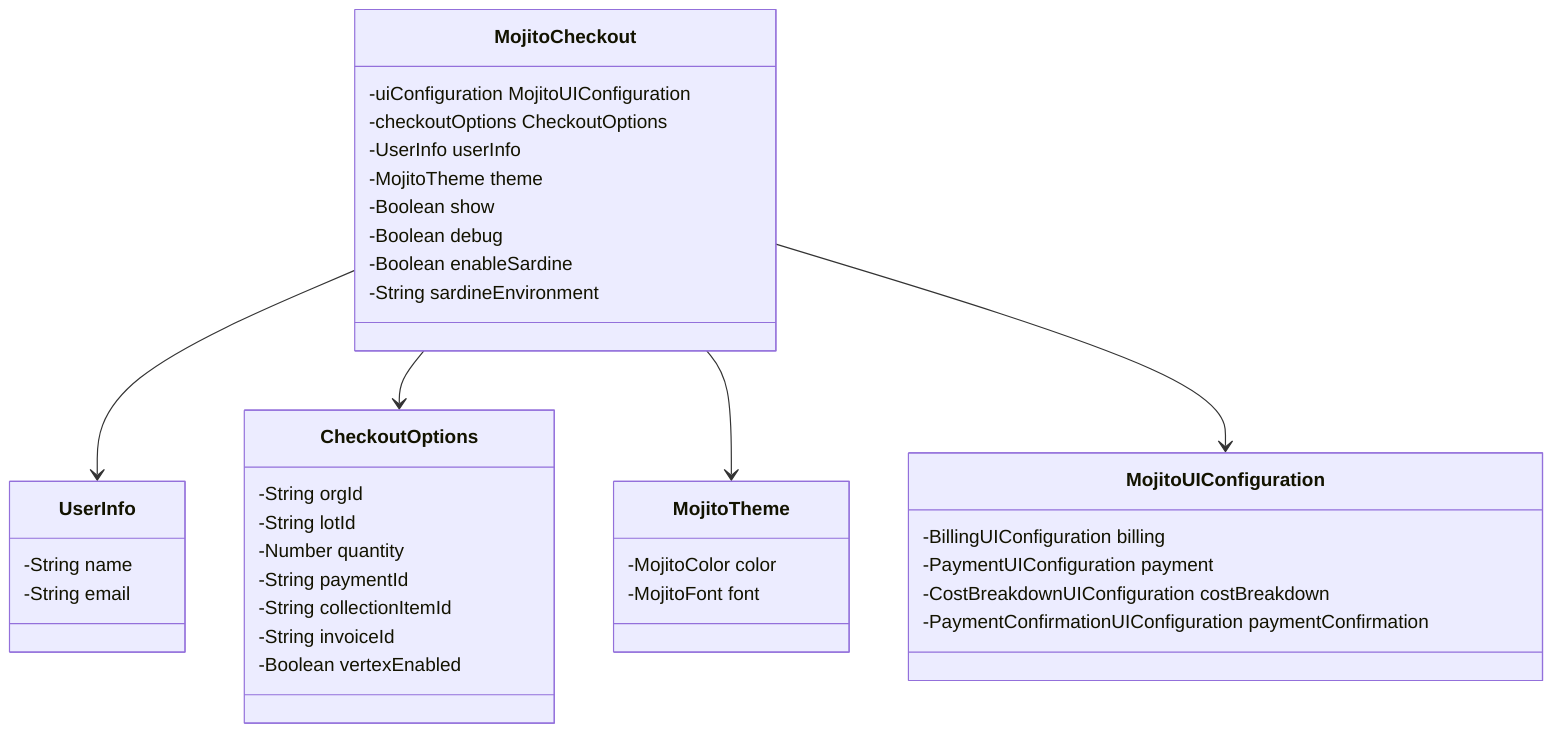 classDiagram
MojitoCheckout --> UserInfo
MojitoCheckout --> CheckoutOptions
MojitoCheckout --> MojitoTheme
MojitoCheckout --> MojitoUIConfiguration 


class MojitoCheckout{
    -uiConfiguration MojitoUIConfiguration
    -checkoutOptions CheckoutOptions
    -UserInfo userInfo
    -MojitoTheme theme
    -Boolean show
    -Boolean debug
    -Boolean enableSardine
    -String sardineEnvironment
}
class UserInfo {
    -String name
    -String email
}
class MojitoUIConfiguration {
    -BillingUIConfiguration billing
    -PaymentUIConfiguration payment
    -CostBreakdownUIConfiguration costBreakdown
    -PaymentConfirmationUIConfiguration paymentConfirmation
}
class MojitoTheme {
    -MojitoColor color
    -MojitoFont font
}
class CheckoutOptions {
  -String orgId
  -String lotId
  -Number quantity
  -String paymentId
  -String collectionItemId
  -String invoiceId
  -Boolean vertexEnabled
}